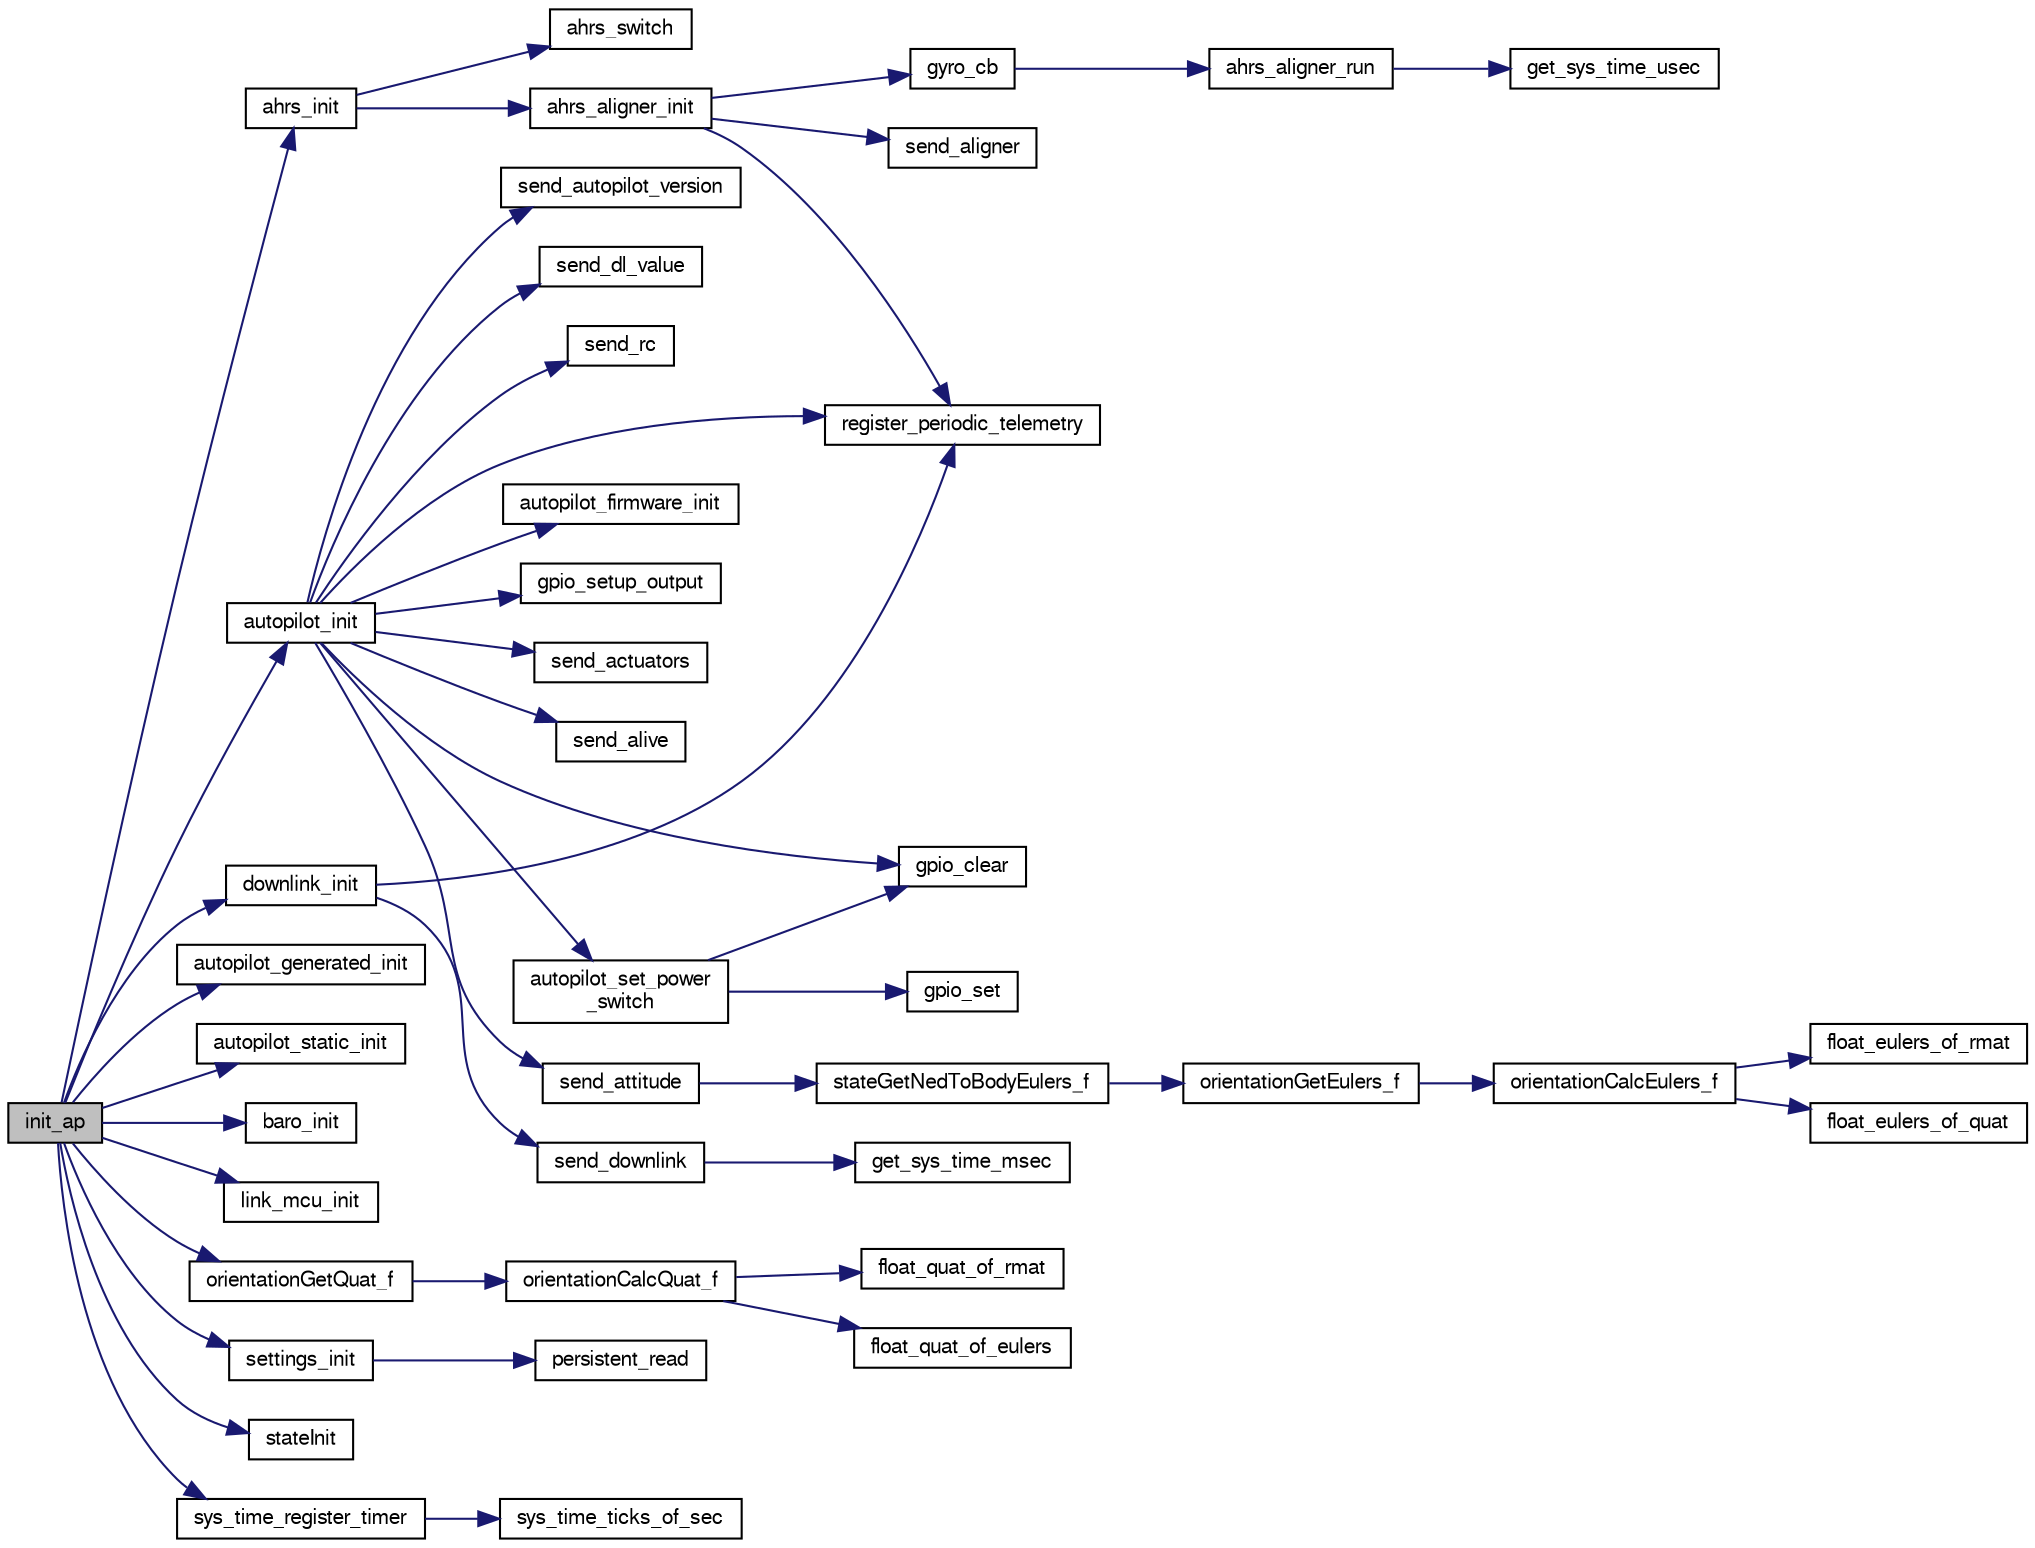 digraph "init_ap"
{
  edge [fontname="FreeSans",fontsize="10",labelfontname="FreeSans",labelfontsize="10"];
  node [fontname="FreeSans",fontsize="10",shape=record];
  rankdir="LR";
  Node1 [label="init_ap",height=0.2,width=0.4,color="black", fillcolor="grey75", style="filled", fontcolor="black"];
  Node1 -> Node2 [color="midnightblue",fontsize="10",style="solid",fontname="FreeSans"];
  Node2 [label="ahrs_init",height=0.2,width=0.4,color="black", fillcolor="white", style="filled",URL="$ahrs_8c.html#aa3721663c9df7c7af5613486a3566afb",tooltip="AHRS initialization. "];
  Node2 -> Node3 [color="midnightblue",fontsize="10",style="solid",fontname="FreeSans"];
  Node3 [label="ahrs_switch",height=0.2,width=0.4,color="black", fillcolor="white", style="filled",URL="$ahrs_8c.html#ad933997851f19f057be2d3c1d4b5b5d0",tooltip="Switch to the output of another AHRS impl. "];
  Node2 -> Node4 [color="midnightblue",fontsize="10",style="solid",fontname="FreeSans"];
  Node4 [label="ahrs_aligner_init",height=0.2,width=0.4,color="black", fillcolor="white", style="filled",URL="$ahrs__aligner_8c.html#a321c9a82fcb75074c3041cbf6906e5ea"];
  Node4 -> Node5 [color="midnightblue",fontsize="10",style="solid",fontname="FreeSans"];
  Node5 [label="gyro_cb",height=0.2,width=0.4,color="black", fillcolor="white", style="filled",URL="$ahrs__aligner_8c.html#a47e1ea35fdb43af72537c6c9f38b889d"];
  Node5 -> Node6 [color="midnightblue",fontsize="10",style="solid",fontname="FreeSans"];
  Node6 [label="ahrs_aligner_run",height=0.2,width=0.4,color="black", fillcolor="white", style="filled",URL="$ahrs__aligner_8c.html#aa8c5b5a4ce38e0dd4e1234bad8adf92d"];
  Node6 -> Node7 [color="midnightblue",fontsize="10",style="solid",fontname="FreeSans"];
  Node7 [label="get_sys_time_usec",height=0.2,width=0.4,color="black", fillcolor="white", style="filled",URL="$chibios_2mcu__periph_2sys__time__arch_8c.html#a7ddfef1f78a56c6b4c4c536b5d670bfb",tooltip="Get the time in microseconds since startup. "];
  Node4 -> Node8 [color="midnightblue",fontsize="10",style="solid",fontname="FreeSans"];
  Node8 [label="register_periodic_telemetry",height=0.2,width=0.4,color="black", fillcolor="white", style="filled",URL="$telemetry_8c.html#a8b8cf43739f06c54d16370c141b541a0",tooltip="Register a telemetry callback function. "];
  Node4 -> Node9 [color="midnightblue",fontsize="10",style="solid",fontname="FreeSans"];
  Node9 [label="send_aligner",height=0.2,width=0.4,color="black", fillcolor="white", style="filled",URL="$ahrs__aligner_8c.html#abe64b23cba24d9f6d4efd4773d3c8d1e"];
  Node1 -> Node10 [color="midnightblue",fontsize="10",style="solid",fontname="FreeSans"];
  Node10 [label="autopilot_generated_init",height=0.2,width=0.4,color="black", fillcolor="white", style="filled",URL="$fixedwing_2autopilot__generated_8c.html#a6a545a575906e265b766ad17989a81bc"];
  Node1 -> Node11 [color="midnightblue",fontsize="10",style="solid",fontname="FreeSans"];
  Node11 [label="autopilot_init",height=0.2,width=0.4,color="black", fillcolor="white", style="filled",URL="$autopilot_8c.html#a9d3557653abfc3d4c428724b249f6d5e",tooltip="Autopilot initialization function. "];
  Node11 -> Node12 [color="midnightblue",fontsize="10",style="solid",fontname="FreeSans"];
  Node12 [label="autopilot_firmware_init",height=0.2,width=0.4,color="black", fillcolor="white", style="filled",URL="$fixedwing_2autopilot__firmware_8c.html#a2bb31e995242a89c837b4eda1d08fe57",tooltip="Init function. "];
  Node11 -> Node13 [color="midnightblue",fontsize="10",style="solid",fontname="FreeSans"];
  Node13 [label="autopilot_set_power\l_switch",height=0.2,width=0.4,color="black", fillcolor="white", style="filled",URL="$autopilot_8c.html#ab4bfc1bc0aad4445c9c7fea0b3cd0895",tooltip="set power switch "];
  Node13 -> Node14 [color="midnightblue",fontsize="10",style="solid",fontname="FreeSans"];
  Node14 [label="gpio_clear",height=0.2,width=0.4,color="black", fillcolor="white", style="filled",URL="$chibios_2mcu__periph_2gpio__arch_8h.html#a302a5c9e7203669d0b9db8a2952fe009",tooltip="Clear a gpio output to low level. "];
  Node13 -> Node15 [color="midnightblue",fontsize="10",style="solid",fontname="FreeSans"];
  Node15 [label="gpio_set",height=0.2,width=0.4,color="black", fillcolor="white", style="filled",URL="$chibios_2mcu__periph_2gpio__arch_8h.html#a0da8ef247730680b4ffa595d11069051",tooltip="Set a gpio output to high level. "];
  Node11 -> Node14 [color="midnightblue",fontsize="10",style="solid",fontname="FreeSans"];
  Node11 -> Node16 [color="midnightblue",fontsize="10",style="solid",fontname="FreeSans"];
  Node16 [label="gpio_setup_output",height=0.2,width=0.4,color="black", fillcolor="white", style="filled",URL="$chibios_2mcu__periph_2gpio__arch_8c.html#a614c4a447f1e43381d92c682ac3b953f",tooltip="Setup one or more pins of the given GPIO port as outputs. "];
  Node11 -> Node8 [color="midnightblue",fontsize="10",style="solid",fontname="FreeSans"];
  Node11 -> Node17 [color="midnightblue",fontsize="10",style="solid",fontname="FreeSans"];
  Node17 [label="send_actuators",height=0.2,width=0.4,color="black", fillcolor="white", style="filled",URL="$demo__ahrs__actuators_8c.html#acd7f051f394d395b1b28750b8e853e9c"];
  Node11 -> Node18 [color="midnightblue",fontsize="10",style="solid",fontname="FreeSans"];
  Node18 [label="send_alive",height=0.2,width=0.4,color="black", fillcolor="white", style="filled",URL="$autopilot_8c.html#a65644c7fe2e327f01296b259bc106f85"];
  Node11 -> Node19 [color="midnightblue",fontsize="10",style="solid",fontname="FreeSans"];
  Node19 [label="send_attitude",height=0.2,width=0.4,color="black", fillcolor="white", style="filled",URL="$autopilot_8c.html#a468116423cf6003ebcd0c632cd976c02"];
  Node19 -> Node20 [color="midnightblue",fontsize="10",style="solid",fontname="FreeSans"];
  Node20 [label="stateGetNedToBodyEulers_f",height=0.2,width=0.4,color="black", fillcolor="white", style="filled",URL="$group__state__attitude.html#ga9a5e6bac6e7d78e1b33430e73344615b",tooltip="Get vehicle body attitude euler angles (float). "];
  Node20 -> Node21 [color="midnightblue",fontsize="10",style="solid",fontname="FreeSans"];
  Node21 [label="orientationGetEulers_f",height=0.2,width=0.4,color="black", fillcolor="white", style="filled",URL="$group__math__orientation__representation.html#gaaae3838d0b45682d48257d5dbfff3030",tooltip="Get vehicle body attitude euler angles (float). "];
  Node21 -> Node22 [color="midnightblue",fontsize="10",style="solid",fontname="FreeSans"];
  Node22 [label="orientationCalcEulers_f",height=0.2,width=0.4,color="black", fillcolor="white", style="filled",URL="$group__math__orientation__representation.html#ga8b8bf1c74adb971f399f0dd4f84d9388"];
  Node22 -> Node23 [color="midnightblue",fontsize="10",style="solid",fontname="FreeSans"];
  Node23 [label="float_eulers_of_rmat",height=0.2,width=0.4,color="black", fillcolor="white", style="filled",URL="$group__math__algebra__float.html#gac568e7074d2732d1237f80898c1dfb76"];
  Node22 -> Node24 [color="midnightblue",fontsize="10",style="solid",fontname="FreeSans"];
  Node24 [label="float_eulers_of_quat",height=0.2,width=0.4,color="black", fillcolor="white", style="filled",URL="$group__math__algebra__float.html#gacd48accfe6eaac320b0d651d894e1db8",tooltip="euler rotation &#39;ZYX&#39; "];
  Node11 -> Node25 [color="midnightblue",fontsize="10",style="solid",fontname="FreeSans"];
  Node25 [label="send_autopilot_version",height=0.2,width=0.4,color="black", fillcolor="white", style="filled",URL="$autopilot_8c.html#a4f0db67f7344287a8e1e4eaca348b66c"];
  Node11 -> Node26 [color="midnightblue",fontsize="10",style="solid",fontname="FreeSans"];
  Node26 [label="send_dl_value",height=0.2,width=0.4,color="black", fillcolor="white", style="filled",URL="$autopilot_8c.html#a16254e24676fbc701ce5657b98cd5e7b"];
  Node11 -> Node27 [color="midnightblue",fontsize="10",style="solid",fontname="FreeSans"];
  Node27 [label="send_rc",height=0.2,width=0.4,color="black", fillcolor="white", style="filled",URL="$autopilot_8c.html#ac3ccac3c6911516d3a1ec76dfcf0ba97"];
  Node1 -> Node28 [color="midnightblue",fontsize="10",style="solid",fontname="FreeSans"];
  Node28 [label="autopilot_static_init",height=0.2,width=0.4,color="black", fillcolor="white", style="filled",URL="$fixedwing_2autopilot__static_8c.html#a5d8bb91f4e3f32d4ef18ca56b5f38d24",tooltip="Static autopilot API. "];
  Node1 -> Node29 [color="midnightblue",fontsize="10",style="solid",fontname="FreeSans"];
  Node29 [label="baro_init",height=0.2,width=0.4,color="black", fillcolor="white", style="filled",URL="$apogee_2baro__board_8c.html#a9b25546908842f1d38fc56e438d46e21"];
  Node1 -> Node30 [color="midnightblue",fontsize="10",style="solid",fontname="FreeSans"];
  Node30 [label="downlink_init",height=0.2,width=0.4,color="black", fillcolor="white", style="filled",URL="$downlink_8c.html#afd49e1738cc6ad57218b944dcb94f73b"];
  Node30 -> Node8 [color="midnightblue",fontsize="10",style="solid",fontname="FreeSans"];
  Node30 -> Node31 [color="midnightblue",fontsize="10",style="solid",fontname="FreeSans"];
  Node31 [label="send_downlink",height=0.2,width=0.4,color="black", fillcolor="white", style="filled",URL="$downlink_8c.html#af23b2b19aabf230dd8e4bb719c3d4f34"];
  Node31 -> Node32 [color="midnightblue",fontsize="10",style="solid",fontname="FreeSans"];
  Node32 [label="get_sys_time_msec",height=0.2,width=0.4,color="black", fillcolor="white", style="filled",URL="$chibios_2mcu__periph_2sys__time__arch_8c.html#ad3cb294b0d1d74dfb511534b36a17960",tooltip="Get the time in milliseconds since startup. "];
  Node1 -> Node33 [color="midnightblue",fontsize="10",style="solid",fontname="FreeSans"];
  Node33 [label="link_mcu_init",height=0.2,width=0.4,color="black", fillcolor="white", style="filled",URL="$link__mcu__can_8c.html#a4811adaa420099181f04d75d5ba24c25"];
  Node1 -> Node34 [color="midnightblue",fontsize="10",style="solid",fontname="FreeSans"];
  Node34 [label="orientationGetQuat_f",height=0.2,width=0.4,color="black", fillcolor="white", style="filled",URL="$group__math__orientation__representation.html#ga4bc38966bac43e1f55b2f042d8f2e411",tooltip="Get vehicle body attitude quaternion (float). "];
  Node34 -> Node35 [color="midnightblue",fontsize="10",style="solid",fontname="FreeSans"];
  Node35 [label="orientationCalcQuat_f",height=0.2,width=0.4,color="black", fillcolor="white", style="filled",URL="$group__math__orientation__representation.html#ga33edf7d5bd278bed617fb5aa88559dc2"];
  Node35 -> Node36 [color="midnightblue",fontsize="10",style="solid",fontname="FreeSans"];
  Node36 [label="float_quat_of_rmat",height=0.2,width=0.4,color="black", fillcolor="white", style="filled",URL="$group__math__algebra__float.html#ga29a7db3c967cea290d25b28b4d17f01f",tooltip="Quaternion from rotation matrix. "];
  Node35 -> Node37 [color="midnightblue",fontsize="10",style="solid",fontname="FreeSans"];
  Node37 [label="float_quat_of_eulers",height=0.2,width=0.4,color="black", fillcolor="white", style="filled",URL="$group__math__algebra__float.html#ga99c8f1ff70a5b638cf87ea816f1756a2",tooltip="quat of euler roation &#39;ZYX&#39; "];
  Node1 -> Node38 [color="midnightblue",fontsize="10",style="solid",fontname="FreeSans"];
  Node38 [label="settings_init",height=0.2,width=0.4,color="black", fillcolor="white", style="filled",URL="$settings_8c.html#a5f9a5a2e826aec11c77548f2a541fb9e"];
  Node38 -> Node39 [color="midnightblue",fontsize="10",style="solid",fontname="FreeSans"];
  Node39 [label="persistent_read",height=0.2,width=0.4,color="black", fillcolor="white", style="filled",URL="$chibios_2subsystems_2settings__arch_8c.html#a6d60026540670a5fc2ac03dee06c791e"];
  Node1 -> Node40 [color="midnightblue",fontsize="10",style="solid",fontname="FreeSans"];
  Node40 [label="stateInit",height=0.2,width=0.4,color="black", fillcolor="white", style="filled",URL="$group__state__interface.html#gae841c56c9a83bf54bcdd8d7f166f2e2a"];
  Node1 -> Node41 [color="midnightblue",fontsize="10",style="solid",fontname="FreeSans"];
  Node41 [label="sys_time_register_timer",height=0.2,width=0.4,color="black", fillcolor="white", style="filled",URL="$sys__time_8c.html#a3ababed8b6819006aaf919a663efe8cd",tooltip="Register a new system timer. "];
  Node41 -> Node42 [color="midnightblue",fontsize="10",style="solid",fontname="FreeSans"];
  Node42 [label="sys_time_ticks_of_sec",height=0.2,width=0.4,color="black", fillcolor="white", style="filled",URL="$sys__time_8h.html#a2894f16d75a4d3c6ad1449d7bba85406"];
}
